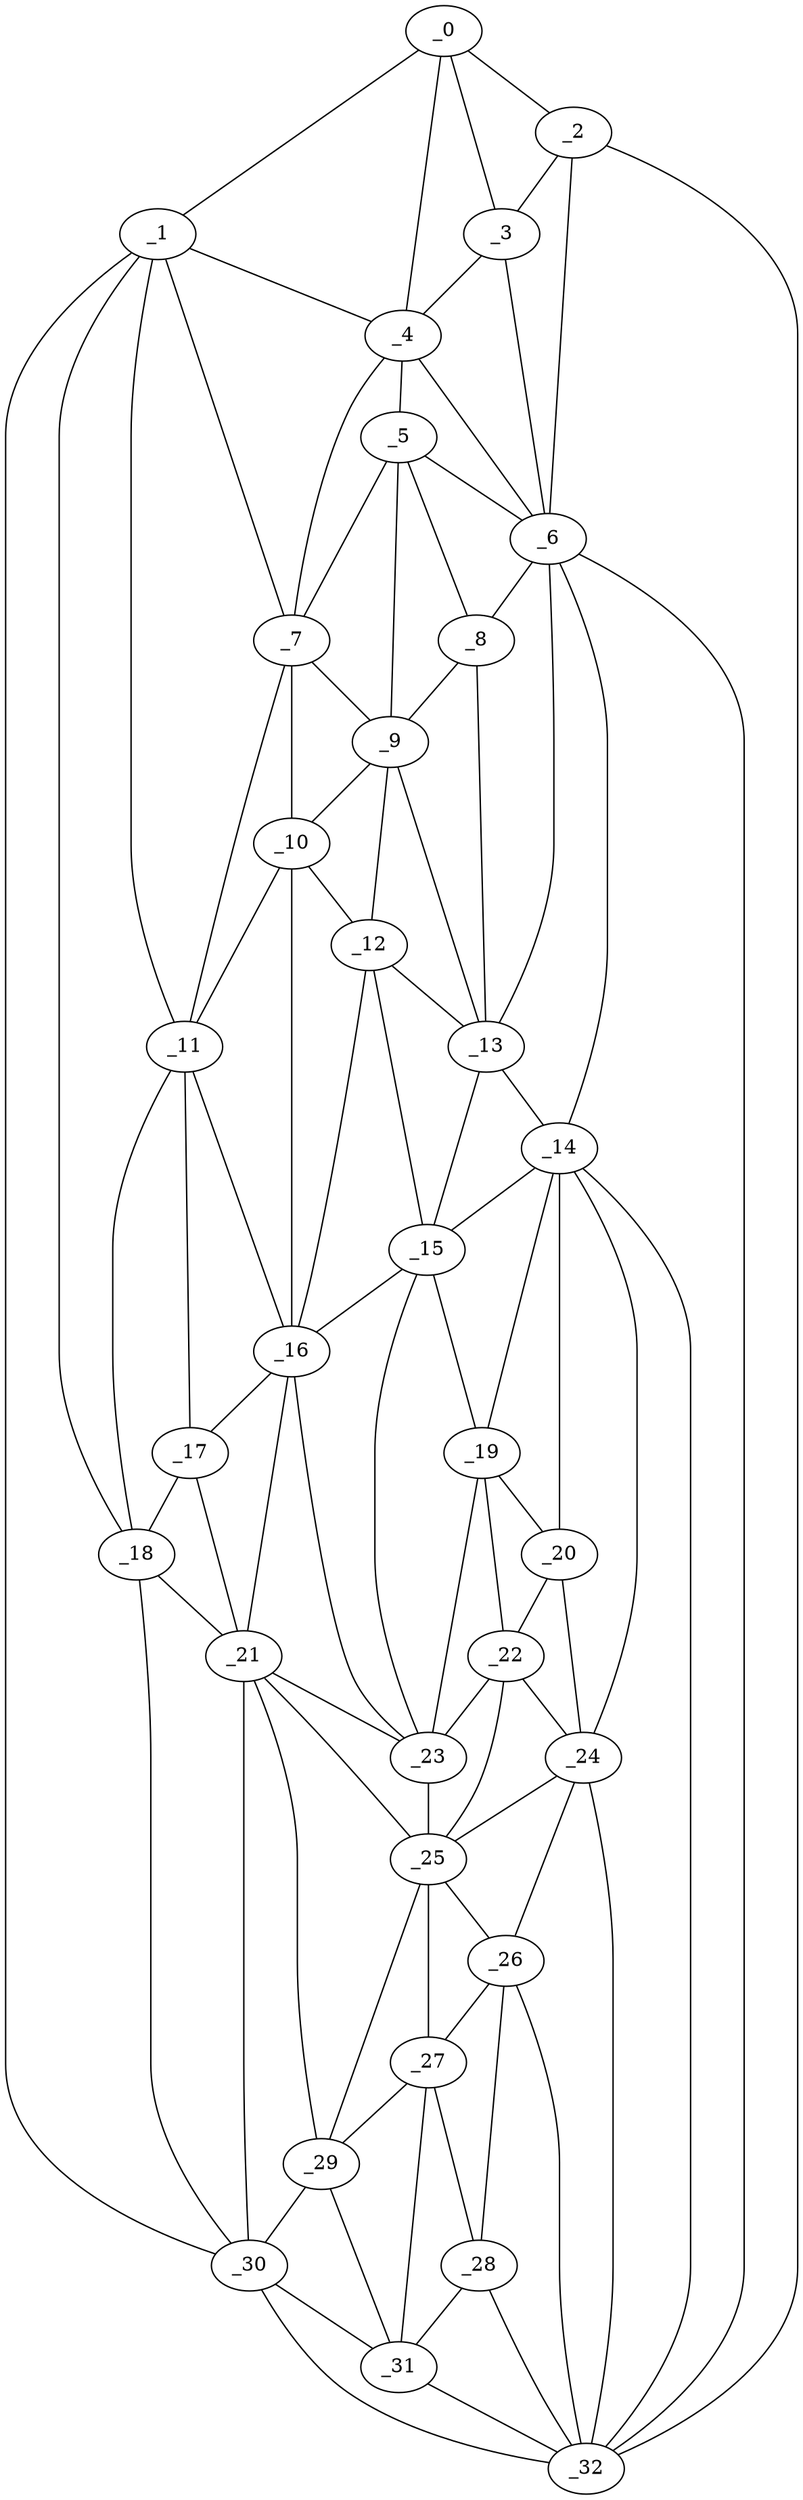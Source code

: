 graph "obj1__195.gxl" {
	_0	 [x=6,
		y=63];
	_1	 [x=6,
		y=78];
	_0 -- _1	 [valence=1];
	_2	 [x=24,
		y=39];
	_0 -- _2	 [valence=1];
	_3	 [x=24,
		y=49];
	_0 -- _3	 [valence=1];
	_4	 [x=28,
		y=57];
	_0 -- _4	 [valence=2];
	_1 -- _4	 [valence=1];
	_7	 [x=43,
		y=79];
	_1 -- _7	 [valence=2];
	_11	 [x=56,
		y=81];
	_1 -- _11	 [valence=2];
	_18	 [x=77,
		y=84];
	_1 -- _18	 [valence=2];
	_30	 [x=116,
		y=90];
	_1 -- _30	 [valence=1];
	_2 -- _3	 [valence=2];
	_6	 [x=43,
		y=46];
	_2 -- _6	 [valence=1];
	_32	 [x=126,
		y=48];
	_2 -- _32	 [valence=1];
	_3 -- _4	 [valence=2];
	_3 -- _6	 [valence=1];
	_5	 [x=37,
		y=59];
	_4 -- _5	 [valence=1];
	_4 -- _6	 [valence=2];
	_4 -- _7	 [valence=2];
	_5 -- _6	 [valence=2];
	_5 -- _7	 [valence=2];
	_8	 [x=48,
		y=50];
	_5 -- _8	 [valence=2];
	_9	 [x=52,
		y=59];
	_5 -- _9	 [valence=2];
	_6 -- _8	 [valence=2];
	_13	 [x=64,
		y=54];
	_6 -- _13	 [valence=2];
	_14	 [x=72,
		y=53];
	_6 -- _14	 [valence=2];
	_6 -- _32	 [valence=2];
	_7 -- _9	 [valence=2];
	_10	 [x=56,
		y=73];
	_7 -- _10	 [valence=1];
	_7 -- _11	 [valence=1];
	_8 -- _9	 [valence=1];
	_8 -- _13	 [valence=1];
	_9 -- _10	 [valence=2];
	_12	 [x=62,
		y=60];
	_9 -- _12	 [valence=1];
	_9 -- _13	 [valence=2];
	_10 -- _11	 [valence=1];
	_10 -- _12	 [valence=1];
	_16	 [x=73,
		y=73];
	_10 -- _16	 [valence=2];
	_11 -- _16	 [valence=2];
	_17	 [x=76,
		y=79];
	_11 -- _17	 [valence=2];
	_11 -- _18	 [valence=2];
	_12 -- _13	 [valence=2];
	_15	 [x=73,
		y=63];
	_12 -- _15	 [valence=1];
	_12 -- _16	 [valence=2];
	_13 -- _14	 [valence=1];
	_13 -- _15	 [valence=2];
	_14 -- _15	 [valence=2];
	_19	 [x=82,
		y=56];
	_14 -- _19	 [valence=2];
	_20	 [x=89,
		y=56];
	_14 -- _20	 [valence=2];
	_24	 [x=95,
		y=56];
	_14 -- _24	 [valence=2];
	_14 -- _32	 [valence=2];
	_15 -- _16	 [valence=1];
	_15 -- _19	 [valence=2];
	_23	 [x=92,
		y=65];
	_15 -- _23	 [valence=2];
	_16 -- _17	 [valence=2];
	_21	 [x=89,
		y=78];
	_16 -- _21	 [valence=2];
	_16 -- _23	 [valence=2];
	_17 -- _18	 [valence=2];
	_17 -- _21	 [valence=2];
	_18 -- _21	 [valence=1];
	_18 -- _30	 [valence=2];
	_19 -- _20	 [valence=2];
	_22	 [x=92,
		y=62];
	_19 -- _22	 [valence=2];
	_19 -- _23	 [valence=1];
	_20 -- _22	 [valence=2];
	_20 -- _24	 [valence=2];
	_21 -- _23	 [valence=2];
	_25	 [x=100,
		y=65];
	_21 -- _25	 [valence=1];
	_29	 [x=116,
		y=73];
	_21 -- _29	 [valence=2];
	_21 -- _30	 [valence=1];
	_22 -- _23	 [valence=2];
	_22 -- _24	 [valence=1];
	_22 -- _25	 [valence=2];
	_23 -- _25	 [valence=1];
	_24 -- _25	 [valence=2];
	_26	 [x=108,
		y=58];
	_24 -- _26	 [valence=2];
	_24 -- _32	 [valence=1];
	_25 -- _26	 [valence=2];
	_27	 [x=110,
		y=62];
	_25 -- _27	 [valence=1];
	_25 -- _29	 [valence=2];
	_26 -- _27	 [valence=1];
	_28	 [x=113,
		y=58];
	_26 -- _28	 [valence=2];
	_26 -- _32	 [valence=2];
	_27 -- _28	 [valence=2];
	_27 -- _29	 [valence=1];
	_31	 [x=121,
		y=66];
	_27 -- _31	 [valence=2];
	_28 -- _31	 [valence=1];
	_28 -- _32	 [valence=1];
	_29 -- _30	 [valence=2];
	_29 -- _31	 [valence=2];
	_30 -- _31	 [valence=1];
	_30 -- _32	 [valence=1];
	_31 -- _32	 [valence=1];
}
